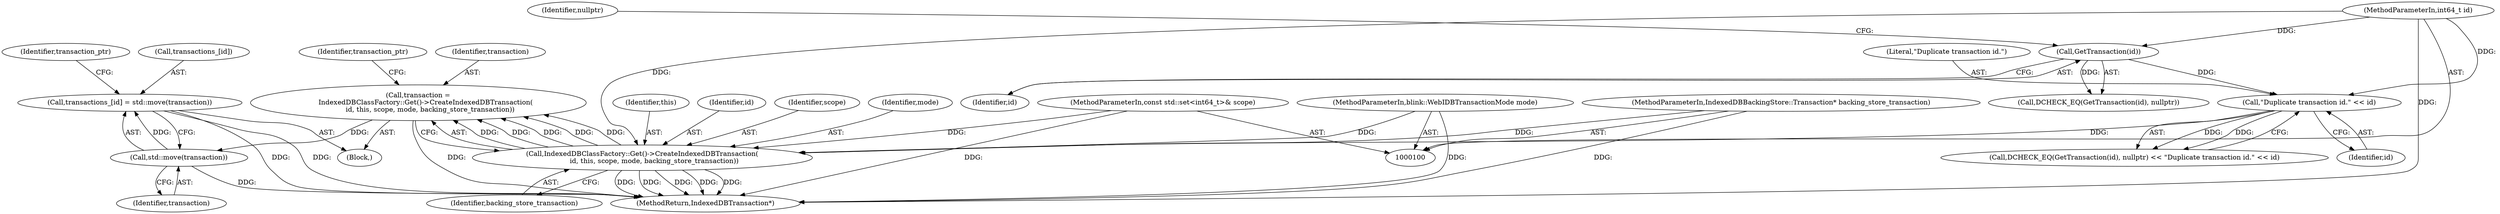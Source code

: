 digraph "1_Chrome_11601c08e92732d2883af2057c41c17cba890844_0@API" {
"1000127" [label="(Call,transactions_[id] = std::move(transaction))"];
"1000131" [label="(Call,std::move(transaction))"];
"1000115" [label="(Call,transaction =\n       IndexedDBClassFactory::Get()->CreateIndexedDBTransaction(\n           id, this, scope, mode, backing_store_transaction))"];
"1000117" [label="(Call,IndexedDBClassFactory::Get()->CreateIndexedDBTransaction(\n           id, this, scope, mode, backing_store_transaction))"];
"1000111" [label="(Call,\"Duplicate transaction id.\" << id)"];
"1000108" [label="(Call,GetTransaction(id))"];
"1000101" [label="(MethodParameterIn,int64_t id)"];
"1000102" [label="(MethodParameterIn,const std::set<int64_t>& scope)"];
"1000103" [label="(MethodParameterIn,blink::WebIDBTransactionMode mode)"];
"1000104" [label="(MethodParameterIn,IndexedDBBackingStore::Transaction* backing_store_transaction)"];
"1000101" [label="(MethodParameterIn,int64_t id)"];
"1000117" [label="(Call,IndexedDBClassFactory::Get()->CreateIndexedDBTransaction(\n           id, this, scope, mode, backing_store_transaction))"];
"1000119" [label="(Identifier,this)"];
"1000105" [label="(Block,)"];
"1000110" [label="(Identifier,nullptr)"];
"1000103" [label="(MethodParameterIn,blink::WebIDBTransactionMode mode)"];
"1000108" [label="(Call,GetTransaction(id))"];
"1000115" [label="(Call,transaction =\n       IndexedDBClassFactory::Get()->CreateIndexedDBTransaction(\n           id, this, scope, mode, backing_store_transaction))"];
"1000118" [label="(Identifier,id)"];
"1000135" [label="(MethodReturn,IndexedDBTransaction*)"];
"1000113" [label="(Identifier,id)"];
"1000111" [label="(Call,\"Duplicate transaction id.\" << id)"];
"1000106" [label="(Call,DCHECK_EQ(GetTransaction(id), nullptr) << \"Duplicate transaction id.\" << id)"];
"1000112" [label="(Literal,\"Duplicate transaction id.\")"];
"1000131" [label="(Call,std::move(transaction))"];
"1000107" [label="(Call,DCHECK_EQ(GetTransaction(id), nullptr))"];
"1000134" [label="(Identifier,transaction_ptr)"];
"1000122" [label="(Identifier,backing_store_transaction)"];
"1000104" [label="(MethodParameterIn,IndexedDBBackingStore::Transaction* backing_store_transaction)"];
"1000128" [label="(Call,transactions_[id])"];
"1000102" [label="(MethodParameterIn,const std::set<int64_t>& scope)"];
"1000125" [label="(Identifier,transaction_ptr)"];
"1000132" [label="(Identifier,transaction)"];
"1000116" [label="(Identifier,transaction)"];
"1000120" [label="(Identifier,scope)"];
"1000127" [label="(Call,transactions_[id] = std::move(transaction))"];
"1000121" [label="(Identifier,mode)"];
"1000109" [label="(Identifier,id)"];
"1000127" -> "1000105"  [label="AST: "];
"1000127" -> "1000131"  [label="CFG: "];
"1000128" -> "1000127"  [label="AST: "];
"1000131" -> "1000127"  [label="AST: "];
"1000134" -> "1000127"  [label="CFG: "];
"1000127" -> "1000135"  [label="DDG: "];
"1000127" -> "1000135"  [label="DDG: "];
"1000131" -> "1000127"  [label="DDG: "];
"1000131" -> "1000132"  [label="CFG: "];
"1000132" -> "1000131"  [label="AST: "];
"1000131" -> "1000135"  [label="DDG: "];
"1000115" -> "1000131"  [label="DDG: "];
"1000115" -> "1000105"  [label="AST: "];
"1000115" -> "1000117"  [label="CFG: "];
"1000116" -> "1000115"  [label="AST: "];
"1000117" -> "1000115"  [label="AST: "];
"1000125" -> "1000115"  [label="CFG: "];
"1000115" -> "1000135"  [label="DDG: "];
"1000117" -> "1000115"  [label="DDG: "];
"1000117" -> "1000115"  [label="DDG: "];
"1000117" -> "1000115"  [label="DDG: "];
"1000117" -> "1000115"  [label="DDG: "];
"1000117" -> "1000115"  [label="DDG: "];
"1000117" -> "1000122"  [label="CFG: "];
"1000118" -> "1000117"  [label="AST: "];
"1000119" -> "1000117"  [label="AST: "];
"1000120" -> "1000117"  [label="AST: "];
"1000121" -> "1000117"  [label="AST: "];
"1000122" -> "1000117"  [label="AST: "];
"1000117" -> "1000135"  [label="DDG: "];
"1000117" -> "1000135"  [label="DDG: "];
"1000117" -> "1000135"  [label="DDG: "];
"1000117" -> "1000135"  [label="DDG: "];
"1000117" -> "1000135"  [label="DDG: "];
"1000111" -> "1000117"  [label="DDG: "];
"1000101" -> "1000117"  [label="DDG: "];
"1000102" -> "1000117"  [label="DDG: "];
"1000103" -> "1000117"  [label="DDG: "];
"1000104" -> "1000117"  [label="DDG: "];
"1000111" -> "1000106"  [label="AST: "];
"1000111" -> "1000113"  [label="CFG: "];
"1000112" -> "1000111"  [label="AST: "];
"1000113" -> "1000111"  [label="AST: "];
"1000106" -> "1000111"  [label="CFG: "];
"1000111" -> "1000106"  [label="DDG: "];
"1000111" -> "1000106"  [label="DDG: "];
"1000108" -> "1000111"  [label="DDG: "];
"1000101" -> "1000111"  [label="DDG: "];
"1000108" -> "1000107"  [label="AST: "];
"1000108" -> "1000109"  [label="CFG: "];
"1000109" -> "1000108"  [label="AST: "];
"1000110" -> "1000108"  [label="CFG: "];
"1000108" -> "1000107"  [label="DDG: "];
"1000101" -> "1000108"  [label="DDG: "];
"1000101" -> "1000100"  [label="AST: "];
"1000101" -> "1000135"  [label="DDG: "];
"1000102" -> "1000100"  [label="AST: "];
"1000102" -> "1000135"  [label="DDG: "];
"1000103" -> "1000100"  [label="AST: "];
"1000103" -> "1000135"  [label="DDG: "];
"1000104" -> "1000100"  [label="AST: "];
"1000104" -> "1000135"  [label="DDG: "];
}
